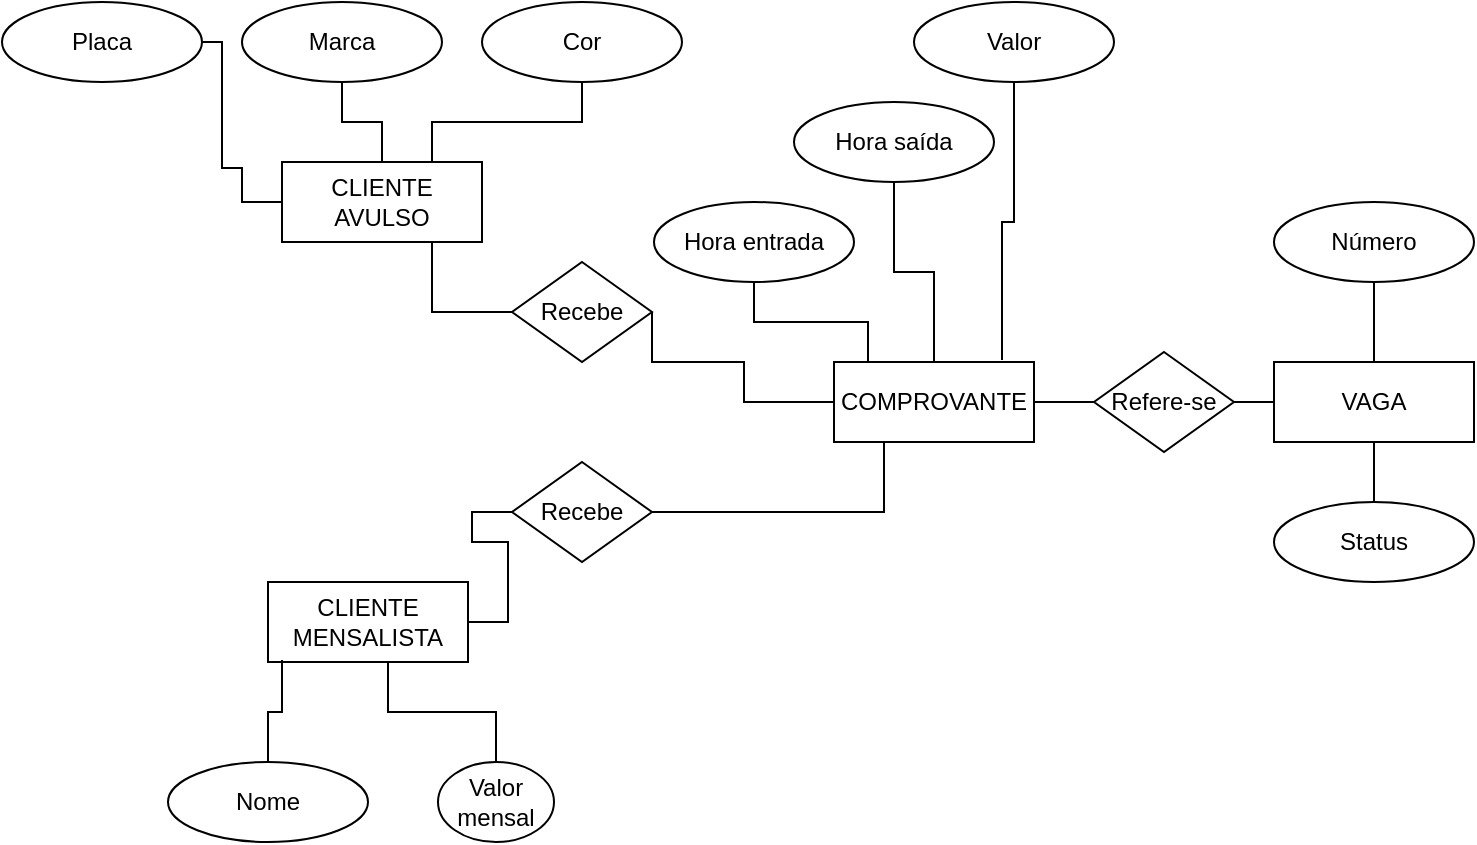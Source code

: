 <mxfile version="21.6.9" type="github">
  <diagram name="Página-1" id="uW-gTsQrCmkhW0IITEdJ">
    <mxGraphModel dx="825" dy="484" grid="1" gridSize="10" guides="1" tooltips="1" connect="1" arrows="1" fold="1" page="1" pageScale="1" pageWidth="827" pageHeight="1169" math="0" shadow="0">
      <root>
        <mxCell id="0" />
        <mxCell id="1" parent="0" />
        <mxCell id="gdn8qcz6cpKrCiXsTPql-1" value="VAGA" style="whiteSpace=wrap;html=1;align=center;" vertex="1" parent="1">
          <mxGeometry x="710" y="200" width="100" height="40" as="geometry" />
        </mxCell>
        <mxCell id="gdn8qcz6cpKrCiXsTPql-9" style="edgeStyle=orthogonalEdgeStyle;rounded=0;orthogonalLoop=1;jettySize=auto;html=1;entryX=0;entryY=0.5;entryDx=0;entryDy=0;endArrow=none;endFill=0;" edge="1" parent="1" source="gdn8qcz6cpKrCiXsTPql-2" target="gdn8qcz6cpKrCiXsTPql-5">
          <mxGeometry relative="1" as="geometry">
            <Array as="points">
              <mxPoint x="184" y="40" />
              <mxPoint x="184" y="103" />
              <mxPoint x="194" y="103" />
              <mxPoint x="194" y="120" />
            </Array>
          </mxGeometry>
        </mxCell>
        <mxCell id="gdn8qcz6cpKrCiXsTPql-2" value="Placa" style="ellipse;whiteSpace=wrap;html=1;align=center;spacingLeft=0;" vertex="1" parent="1">
          <mxGeometry x="74" y="20" width="100" height="40" as="geometry" />
        </mxCell>
        <mxCell id="gdn8qcz6cpKrCiXsTPql-35" style="edgeStyle=orthogonalEdgeStyle;rounded=0;orthogonalLoop=1;jettySize=auto;html=1;exitX=1;exitY=0.5;exitDx=0;exitDy=0;entryX=0.25;entryY=1;entryDx=0;entryDy=0;endArrow=none;endFill=0;" edge="1" parent="1" source="gdn8qcz6cpKrCiXsTPql-3" target="gdn8qcz6cpKrCiXsTPql-4">
          <mxGeometry relative="1" as="geometry" />
        </mxCell>
        <mxCell id="gdn8qcz6cpKrCiXsTPql-3" value="Recebe" style="shape=rhombus;perimeter=rhombusPerimeter;whiteSpace=wrap;html=1;align=center;" vertex="1" parent="1">
          <mxGeometry x="329" y="250" width="70" height="50" as="geometry" />
        </mxCell>
        <mxCell id="gdn8qcz6cpKrCiXsTPql-4" value="COMPROVANTE" style="whiteSpace=wrap;html=1;align=center;" vertex="1" parent="1">
          <mxGeometry x="490" y="200" width="100" height="40" as="geometry" />
        </mxCell>
        <mxCell id="gdn8qcz6cpKrCiXsTPql-5" value="CLIENTE AVULSO" style="whiteSpace=wrap;html=1;align=center;" vertex="1" parent="1">
          <mxGeometry x="214" y="100" width="100" height="40" as="geometry" />
        </mxCell>
        <mxCell id="gdn8qcz6cpKrCiXsTPql-34" style="edgeStyle=orthogonalEdgeStyle;rounded=0;orthogonalLoop=1;jettySize=auto;html=1;entryX=0;entryY=0.5;entryDx=0;entryDy=0;endArrow=none;endFill=0;" edge="1" parent="1" source="gdn8qcz6cpKrCiXsTPql-6" target="gdn8qcz6cpKrCiXsTPql-3">
          <mxGeometry relative="1" as="geometry" />
        </mxCell>
        <mxCell id="gdn8qcz6cpKrCiXsTPql-6" value="CLIENTE MENSALISTA" style="whiteSpace=wrap;html=1;align=center;" vertex="1" parent="1">
          <mxGeometry x="207" y="310" width="100" height="40" as="geometry" />
        </mxCell>
        <mxCell id="gdn8qcz6cpKrCiXsTPql-10" style="edgeStyle=orthogonalEdgeStyle;rounded=0;orthogonalLoop=1;jettySize=auto;html=1;entryX=0.5;entryY=0;entryDx=0;entryDy=0;endArrow=none;endFill=0;" edge="1" parent="1" source="gdn8qcz6cpKrCiXsTPql-7" target="gdn8qcz6cpKrCiXsTPql-5">
          <mxGeometry relative="1" as="geometry" />
        </mxCell>
        <mxCell id="gdn8qcz6cpKrCiXsTPql-7" value="Marca" style="ellipse;whiteSpace=wrap;html=1;align=center;spacingLeft=0;" vertex="1" parent="1">
          <mxGeometry x="194" y="20" width="100" height="40" as="geometry" />
        </mxCell>
        <mxCell id="gdn8qcz6cpKrCiXsTPql-11" style="edgeStyle=orthogonalEdgeStyle;rounded=0;orthogonalLoop=1;jettySize=auto;html=1;entryX=0.75;entryY=0;entryDx=0;entryDy=0;endArrow=none;endFill=0;" edge="1" parent="1" source="gdn8qcz6cpKrCiXsTPql-8" target="gdn8qcz6cpKrCiXsTPql-5">
          <mxGeometry relative="1" as="geometry" />
        </mxCell>
        <mxCell id="gdn8qcz6cpKrCiXsTPql-8" value="Cor" style="ellipse;whiteSpace=wrap;html=1;align=center;spacingLeft=0;" vertex="1" parent="1">
          <mxGeometry x="314" y="20" width="100" height="40" as="geometry" />
        </mxCell>
        <mxCell id="gdn8qcz6cpKrCiXsTPql-14" style="edgeStyle=orthogonalEdgeStyle;rounded=0;orthogonalLoop=1;jettySize=auto;html=1;entryX=0.07;entryY=0.975;entryDx=0;entryDy=0;entryPerimeter=0;endArrow=none;endFill=0;" edge="1" parent="1" source="gdn8qcz6cpKrCiXsTPql-12" target="gdn8qcz6cpKrCiXsTPql-6">
          <mxGeometry relative="1" as="geometry" />
        </mxCell>
        <mxCell id="gdn8qcz6cpKrCiXsTPql-12" value="Nome" style="ellipse;whiteSpace=wrap;html=1;align=center;spacingLeft=0;" vertex="1" parent="1">
          <mxGeometry x="157" y="400" width="100" height="40" as="geometry" />
        </mxCell>
        <mxCell id="gdn8qcz6cpKrCiXsTPql-15" style="edgeStyle=orthogonalEdgeStyle;rounded=0;orthogonalLoop=1;jettySize=auto;html=1;entryX=0.6;entryY=1;entryDx=0;entryDy=0;entryPerimeter=0;endArrow=none;endFill=0;" edge="1" parent="1" source="gdn8qcz6cpKrCiXsTPql-13" target="gdn8qcz6cpKrCiXsTPql-6">
          <mxGeometry relative="1" as="geometry" />
        </mxCell>
        <mxCell id="gdn8qcz6cpKrCiXsTPql-13" value="Valor mensal" style="ellipse;whiteSpace=wrap;html=1;align=center;spacingLeft=0;" vertex="1" parent="1">
          <mxGeometry x="292" y="400" width="58" height="40" as="geometry" />
        </mxCell>
        <mxCell id="gdn8qcz6cpKrCiXsTPql-19" style="edgeStyle=orthogonalEdgeStyle;rounded=0;orthogonalLoop=1;jettySize=auto;html=1;entryX=0.5;entryY=1;entryDx=0;entryDy=0;endArrow=none;endFill=0;" edge="1" parent="1" source="gdn8qcz6cpKrCiXsTPql-16" target="gdn8qcz6cpKrCiXsTPql-1">
          <mxGeometry relative="1" as="geometry" />
        </mxCell>
        <mxCell id="gdn8qcz6cpKrCiXsTPql-16" value="Status" style="ellipse;whiteSpace=wrap;html=1;align=center;spacingLeft=0;" vertex="1" parent="1">
          <mxGeometry x="710" y="270" width="100" height="40" as="geometry" />
        </mxCell>
        <mxCell id="gdn8qcz6cpKrCiXsTPql-18" style="edgeStyle=orthogonalEdgeStyle;rounded=0;orthogonalLoop=1;jettySize=auto;html=1;entryX=0.5;entryY=0;entryDx=0;entryDy=0;endArrow=none;endFill=0;" edge="1" parent="1" source="gdn8qcz6cpKrCiXsTPql-17" target="gdn8qcz6cpKrCiXsTPql-1">
          <mxGeometry relative="1" as="geometry" />
        </mxCell>
        <mxCell id="gdn8qcz6cpKrCiXsTPql-17" value="Número" style="ellipse;whiteSpace=wrap;html=1;align=center;spacingLeft=0;" vertex="1" parent="1">
          <mxGeometry x="710" y="120" width="100" height="40" as="geometry" />
        </mxCell>
        <mxCell id="gdn8qcz6cpKrCiXsTPql-23" style="edgeStyle=orthogonalEdgeStyle;rounded=0;orthogonalLoop=1;jettySize=auto;html=1;entryX=0.17;entryY=0;entryDx=0;entryDy=0;entryPerimeter=0;endArrow=none;endFill=0;" edge="1" parent="1" source="gdn8qcz6cpKrCiXsTPql-20" target="gdn8qcz6cpKrCiXsTPql-4">
          <mxGeometry relative="1" as="geometry" />
        </mxCell>
        <mxCell id="gdn8qcz6cpKrCiXsTPql-20" value="Hora entrada" style="ellipse;whiteSpace=wrap;html=1;align=center;spacingLeft=0;" vertex="1" parent="1">
          <mxGeometry x="400" y="120" width="100" height="40" as="geometry" />
        </mxCell>
        <mxCell id="gdn8qcz6cpKrCiXsTPql-24" style="edgeStyle=orthogonalEdgeStyle;rounded=0;orthogonalLoop=1;jettySize=auto;html=1;entryX=0.5;entryY=0;entryDx=0;entryDy=0;endArrow=none;endFill=0;" edge="1" parent="1" source="gdn8qcz6cpKrCiXsTPql-21" target="gdn8qcz6cpKrCiXsTPql-4">
          <mxGeometry relative="1" as="geometry" />
        </mxCell>
        <mxCell id="gdn8qcz6cpKrCiXsTPql-21" value="Hora saída" style="ellipse;whiteSpace=wrap;html=1;align=center;spacingLeft=0;" vertex="1" parent="1">
          <mxGeometry x="470" y="70" width="100" height="40" as="geometry" />
        </mxCell>
        <mxCell id="gdn8qcz6cpKrCiXsTPql-25" style="edgeStyle=orthogonalEdgeStyle;rounded=0;orthogonalLoop=1;jettySize=auto;html=1;entryX=0.84;entryY=-0.025;entryDx=0;entryDy=0;entryPerimeter=0;endArrow=none;endFill=0;" edge="1" parent="1" source="gdn8qcz6cpKrCiXsTPql-22" target="gdn8qcz6cpKrCiXsTPql-4">
          <mxGeometry relative="1" as="geometry" />
        </mxCell>
        <mxCell id="gdn8qcz6cpKrCiXsTPql-22" value="Valor" style="ellipse;whiteSpace=wrap;html=1;align=center;spacingLeft=0;" vertex="1" parent="1">
          <mxGeometry x="530" y="20" width="100" height="40" as="geometry" />
        </mxCell>
        <mxCell id="gdn8qcz6cpKrCiXsTPql-32" style="edgeStyle=orthogonalEdgeStyle;rounded=0;orthogonalLoop=1;jettySize=auto;html=1;entryX=0.75;entryY=1;entryDx=0;entryDy=0;endArrow=none;endFill=0;" edge="1" parent="1" source="gdn8qcz6cpKrCiXsTPql-26" target="gdn8qcz6cpKrCiXsTPql-5">
          <mxGeometry relative="1" as="geometry" />
        </mxCell>
        <mxCell id="gdn8qcz6cpKrCiXsTPql-33" style="edgeStyle=orthogonalEdgeStyle;rounded=0;orthogonalLoop=1;jettySize=auto;html=1;exitX=1;exitY=0.5;exitDx=0;exitDy=0;entryX=0;entryY=0.5;entryDx=0;entryDy=0;endArrow=none;endFill=0;" edge="1" parent="1" source="gdn8qcz6cpKrCiXsTPql-26" target="gdn8qcz6cpKrCiXsTPql-4">
          <mxGeometry relative="1" as="geometry">
            <Array as="points">
              <mxPoint x="399" y="200" />
              <mxPoint x="445" y="200" />
              <mxPoint x="445" y="220" />
            </Array>
          </mxGeometry>
        </mxCell>
        <mxCell id="gdn8qcz6cpKrCiXsTPql-26" value="Recebe" style="shape=rhombus;perimeter=rhombusPerimeter;whiteSpace=wrap;html=1;align=center;" vertex="1" parent="1">
          <mxGeometry x="329" y="150" width="70" height="50" as="geometry" />
        </mxCell>
        <mxCell id="gdn8qcz6cpKrCiXsTPql-29" style="edgeStyle=orthogonalEdgeStyle;rounded=0;orthogonalLoop=1;jettySize=auto;html=1;entryX=0;entryY=0.5;entryDx=0;entryDy=0;endArrow=none;endFill=0;" edge="1" parent="1" source="gdn8qcz6cpKrCiXsTPql-28" target="gdn8qcz6cpKrCiXsTPql-1">
          <mxGeometry relative="1" as="geometry" />
        </mxCell>
        <mxCell id="gdn8qcz6cpKrCiXsTPql-31" style="edgeStyle=orthogonalEdgeStyle;rounded=0;orthogonalLoop=1;jettySize=auto;html=1;entryX=1;entryY=0.5;entryDx=0;entryDy=0;endArrow=none;endFill=0;" edge="1" parent="1" source="gdn8qcz6cpKrCiXsTPql-28" target="gdn8qcz6cpKrCiXsTPql-4">
          <mxGeometry relative="1" as="geometry" />
        </mxCell>
        <mxCell id="gdn8qcz6cpKrCiXsTPql-28" value="Refere-se" style="shape=rhombus;perimeter=rhombusPerimeter;whiteSpace=wrap;html=1;align=center;" vertex="1" parent="1">
          <mxGeometry x="620" y="195" width="70" height="50" as="geometry" />
        </mxCell>
      </root>
    </mxGraphModel>
  </diagram>
</mxfile>

